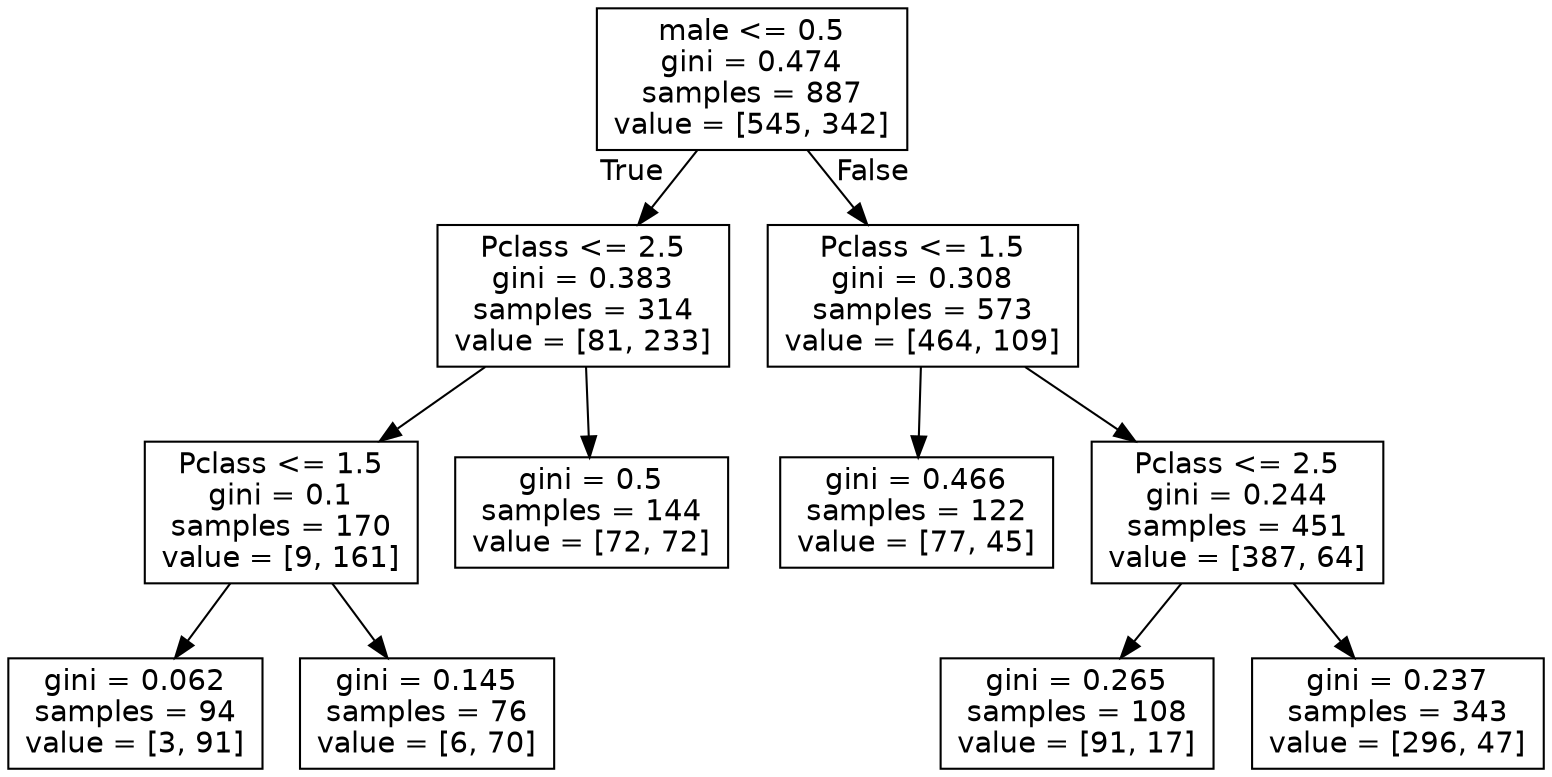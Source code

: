 digraph Tree {
node [shape=box, fontname="helvetica"] ;
edge [fontname="helvetica"] ;
0 [label="male <= 0.5\ngini = 0.474\nsamples = 887\nvalue = [545, 342]"] ;
1 [label="Pclass <= 2.5\ngini = 0.383\nsamples = 314\nvalue = [81, 233]"] ;
0 -> 1 [labeldistance=2.5, labelangle=45, headlabel="True"] ;
2 [label="Pclass <= 1.5\ngini = 0.1\nsamples = 170\nvalue = [9, 161]"] ;
1 -> 2 ;
3 [label="gini = 0.062\nsamples = 94\nvalue = [3, 91]"] ;
2 -> 3 ;
4 [label="gini = 0.145\nsamples = 76\nvalue = [6, 70]"] ;
2 -> 4 ;
5 [label="gini = 0.5\nsamples = 144\nvalue = [72, 72]"] ;
1 -> 5 ;
6 [label="Pclass <= 1.5\ngini = 0.308\nsamples = 573\nvalue = [464, 109]"] ;
0 -> 6 [labeldistance=2.5, labelangle=-45, headlabel="False"] ;
7 [label="gini = 0.466\nsamples = 122\nvalue = [77, 45]"] ;
6 -> 7 ;
8 [label="Pclass <= 2.5\ngini = 0.244\nsamples = 451\nvalue = [387, 64]"] ;
6 -> 8 ;
9 [label="gini = 0.265\nsamples = 108\nvalue = [91, 17]"] ;
8 -> 9 ;
10 [label="gini = 0.237\nsamples = 343\nvalue = [296, 47]"] ;
8 -> 10 ;
}